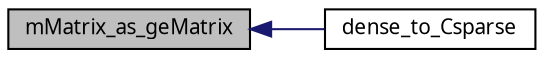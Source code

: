 digraph G
{
  edge [fontname="FreeSans.ttf",fontsize=10,labelfontname="FreeSans.ttf",labelfontsize=10];
  node [fontname="FreeSans.ttf",fontsize=10,shape=record];
  rankdir=LR;
  Node1 [label="mMatrix_as_geMatrix",height=0.2,width=0.4,color="black", fillcolor="grey75", style="filled" fontcolor="black"];
  Node1 -> Node2 [dir=back,color="midnightblue",fontsize=10,style="solid",fontname="FreeSans.ttf"];
  Node2 [label="dense_to_Csparse",height=0.2,width=0.4,color="black", fillcolor="white", style="filled",URL="$dense_8h.html#33b46f3a16a95734d4875ddfbfa079cb"];
}
